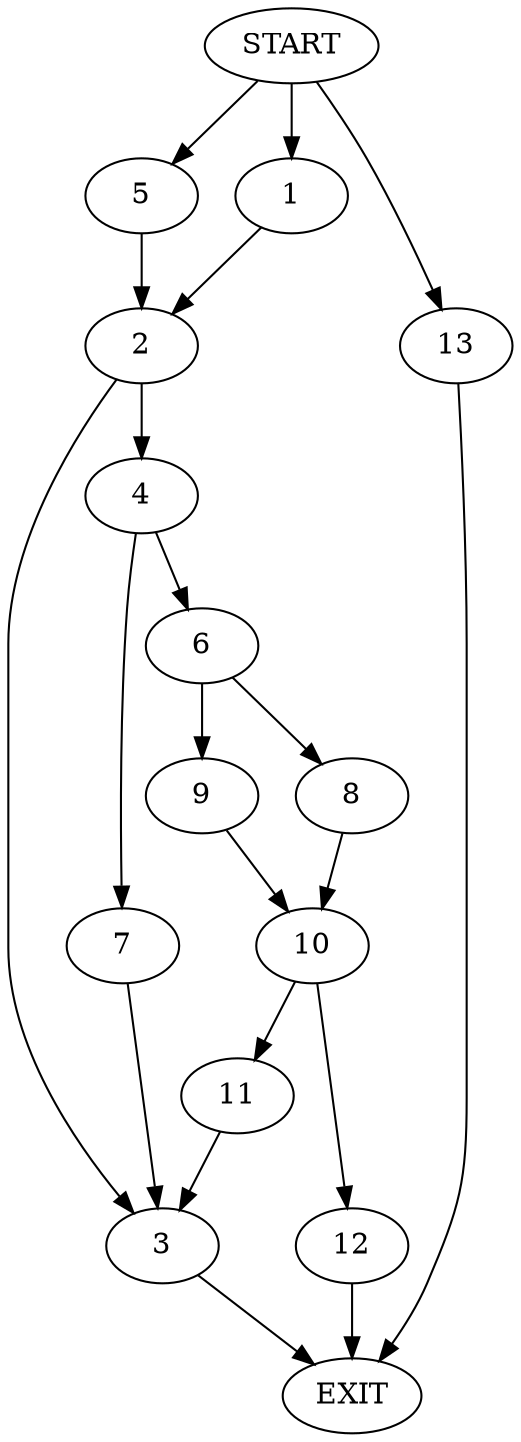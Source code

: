 digraph {
0 [label="START"];
1;
2;
3;
4;
5;
6;
7;
8;
9;
10;
11;
12;
13;
14 [label="EXIT"];
0 -> 1;
1 -> 2;
2 -> 3;
2 -> 4;
0 -> 5;
5 -> 2;
4 -> 6;
4 -> 7;
3 -> 14;
7 -> 3;
6 -> 8;
6 -> 9;
8 -> 10;
9 -> 10;
10 -> 11;
10 -> 12;
12 -> 14;
11 -> 3;
0 -> 13;
13 -> 14;
}